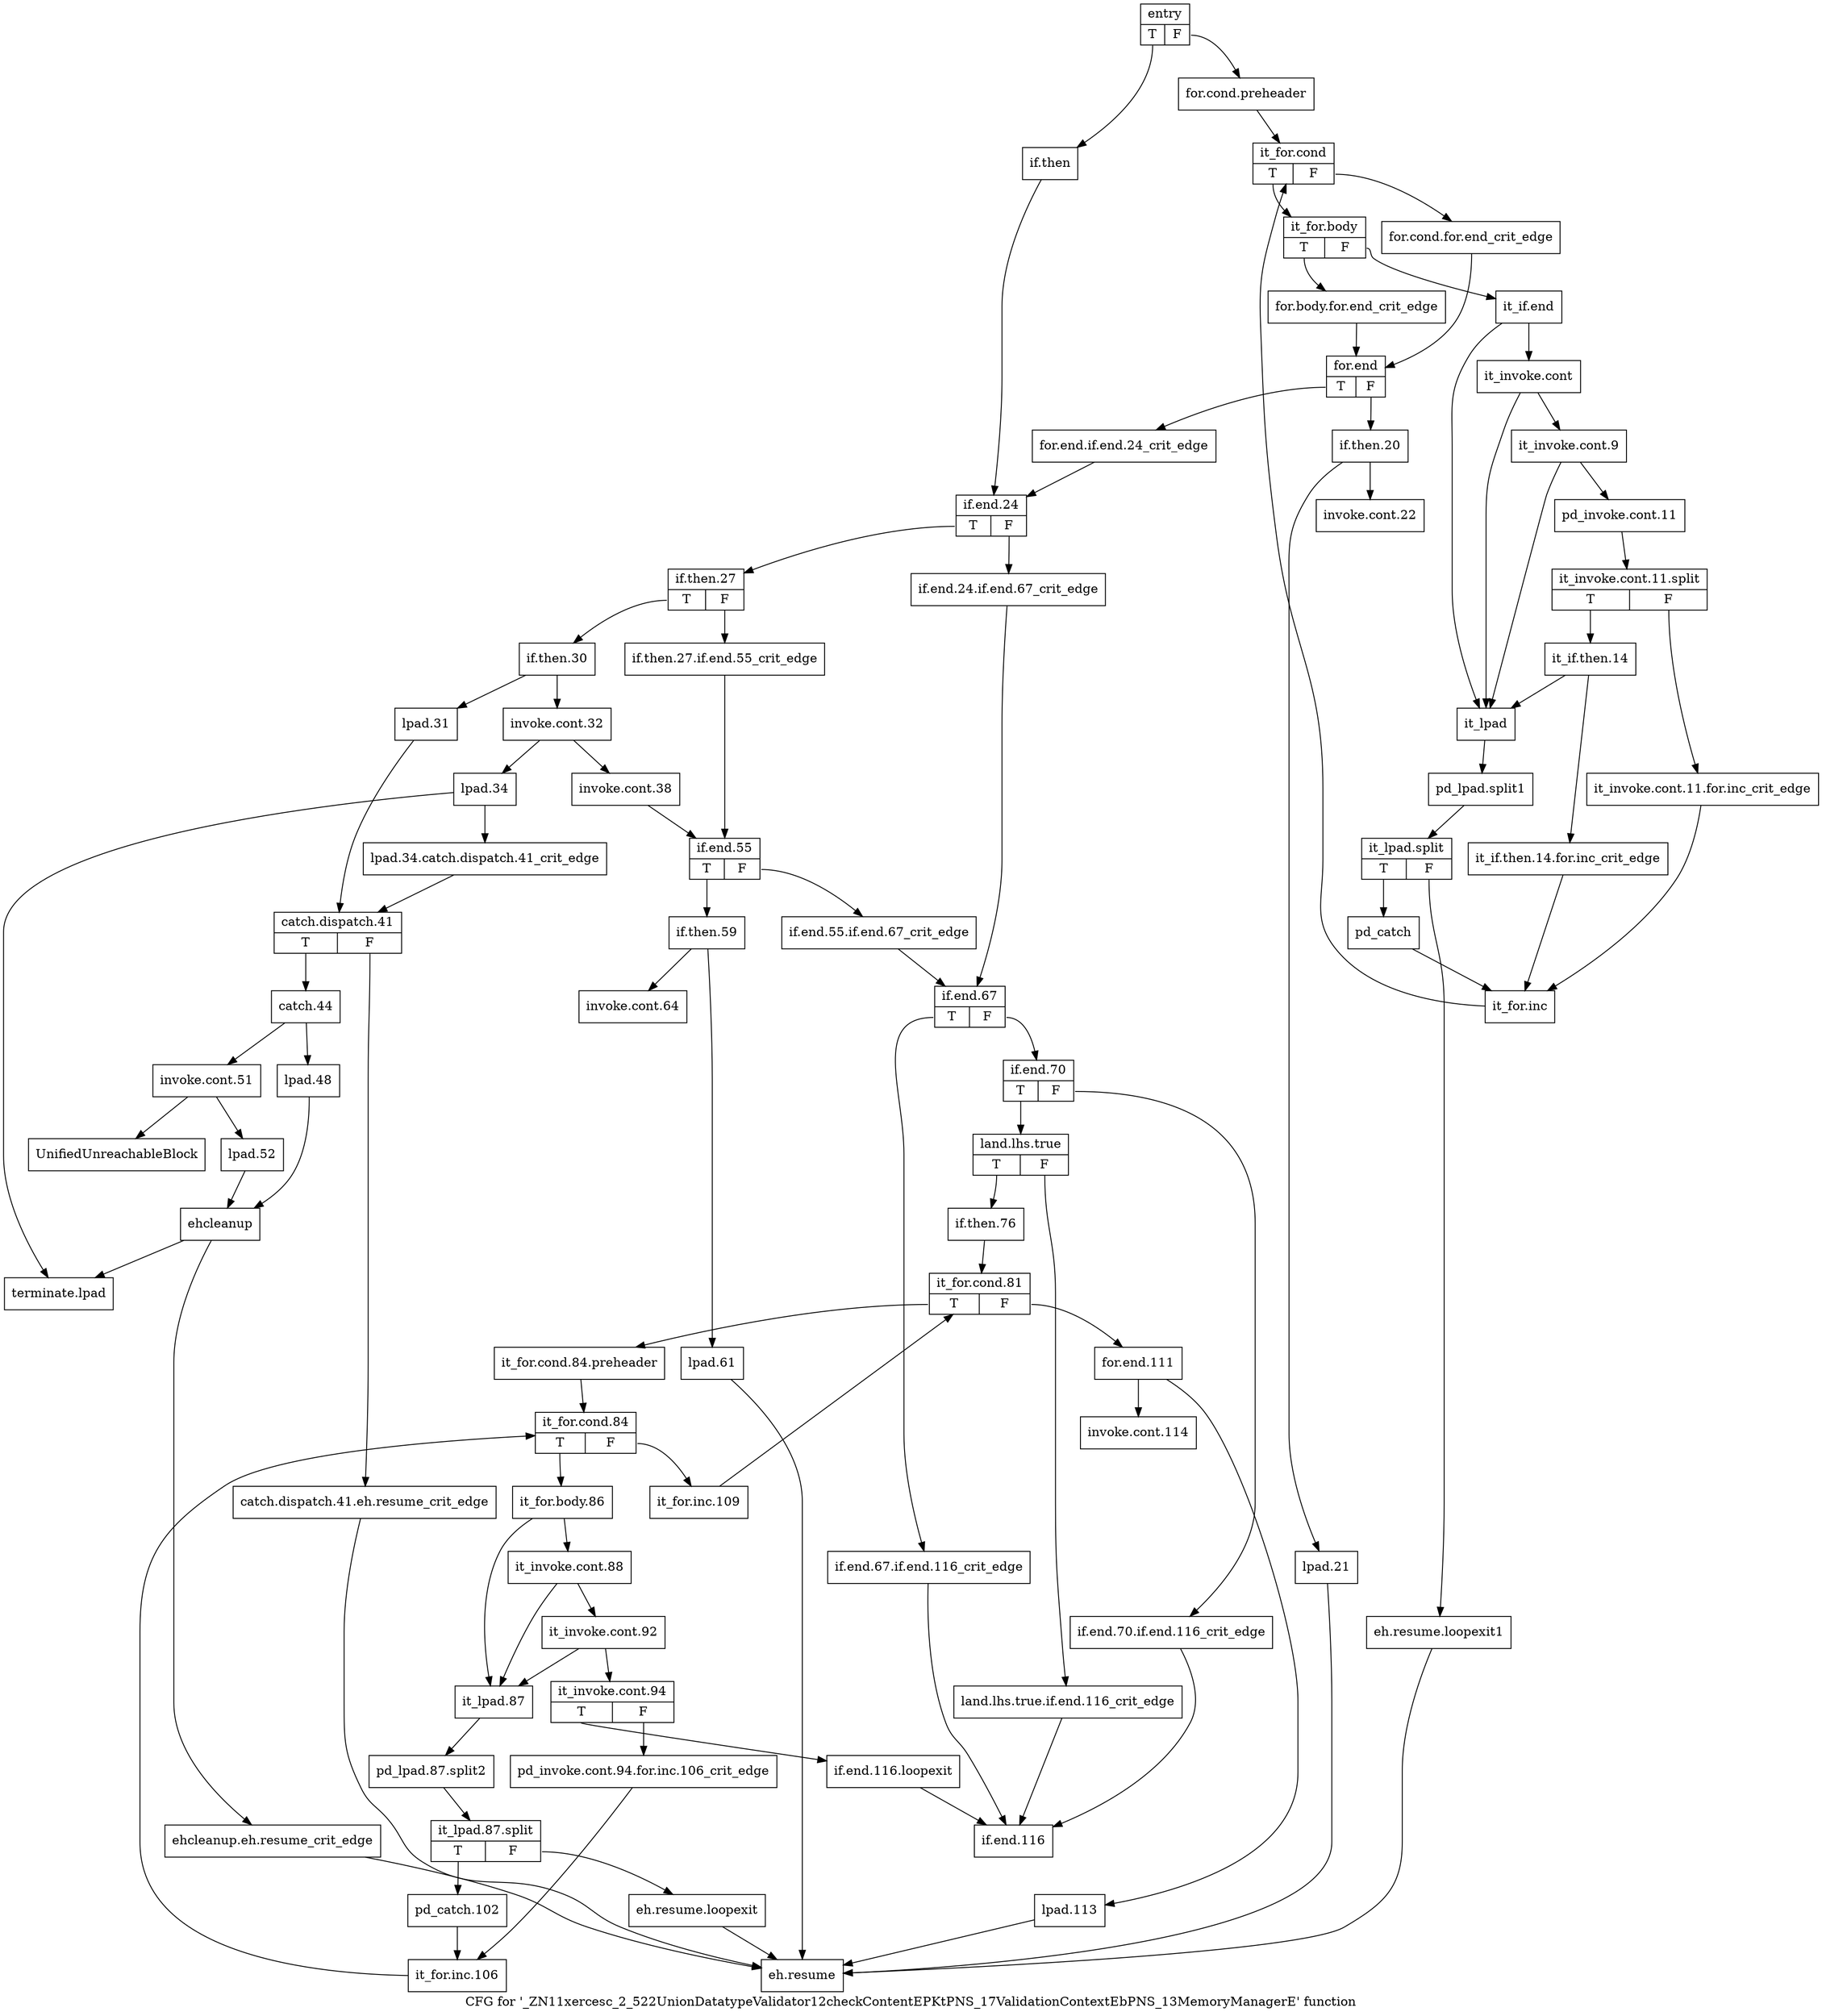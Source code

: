 digraph "CFG for '_ZN11xercesc_2_522UnionDatatypeValidator12checkContentEPKtPNS_17ValidationContextEbPNS_13MemoryManagerE' function" {
	label="CFG for '_ZN11xercesc_2_522UnionDatatypeValidator12checkContentEPKtPNS_17ValidationContextEbPNS_13MemoryManagerE' function";

	Node0x4da2ff0 [shape=record,label="{entry|{<s0>T|<s1>F}}"];
	Node0x4da2ff0:s0 -> Node0x4da3090;
	Node0x4da2ff0:s1 -> Node0x4da3040;
	Node0x4da3040 [shape=record,label="{for.cond.preheader}"];
	Node0x4da3040 -> Node0x4da30e0;
	Node0x4da3090 [shape=record,label="{if.then}"];
	Node0x4da3090 -> Node0x4da4750;
	Node0x4da30e0 [shape=record,label="{it_for.cond|{<s0>T|<s1>F}}"];
	Node0x4da30e0:s0 -> Node0x4d9c000;
	Node0x4da30e0:s1 -> Node0x4d9bfb0;
	Node0x4d9bfb0 [shape=record,label="{for.cond.for.end_crit_edge}"];
	Node0x4d9bfb0 -> Node0x4da45c0;
	Node0x4d9c000 [shape=record,label="{it_for.body|{<s0>T|<s1>F}}"];
	Node0x4d9c000:s0 -> Node0x4da4250;
	Node0x4d9c000:s1 -> Node0x4da42a0;
	Node0x4da4250 [shape=record,label="{for.body.for.end_crit_edge}"];
	Node0x4da4250 -> Node0x4da45c0;
	Node0x4da42a0 [shape=record,label="{it_if.end}"];
	Node0x4da42a0 -> Node0x4da42f0;
	Node0x4da42a0 -> Node0x4da44d0;
	Node0x4da42f0 [shape=record,label="{it_invoke.cont}"];
	Node0x4da42f0 -> Node0x4da4340;
	Node0x4da42f0 -> Node0x4da44d0;
	Node0x4da4340 [shape=record,label="{it_invoke.cont.9}"];
	Node0x4da4340 -> Node0x4da4390;
	Node0x4da4340 -> Node0x4da44d0;
	Node0x4da4390 [shape=record,label="{pd_invoke.cont.11}"];
	Node0x4da4390 -> Node0xb1d7660;
	Node0xb1d7660 [shape=record,label="{it_invoke.cont.11.split|{<s0>T|<s1>F}}"];
	Node0xb1d7660:s0 -> Node0x4da4430;
	Node0xb1d7660:s1 -> Node0x4da43e0;
	Node0x4da43e0 [shape=record,label="{it_invoke.cont.11.for.inc_crit_edge}"];
	Node0x4da43e0 -> Node0x4da4570;
	Node0x4da4430 [shape=record,label="{it_if.then.14}"];
	Node0x4da4430 -> Node0x4da4480;
	Node0x4da4430 -> Node0x4da44d0;
	Node0x4da4480 [shape=record,label="{it_if.then.14.for.inc_crit_edge}"];
	Node0x4da4480 -> Node0x4da4570;
	Node0x4da44d0 [shape=record,label="{it_lpad}"];
	Node0x4da44d0 -> Node0xb1d6df0;
	Node0xb1d6df0 [shape=record,label="{pd_lpad.split1}"];
	Node0xb1d6df0 -> Node0xb1d7160;
	Node0xb1d7160 [shape=record,label="{it_lpad.split|{<s0>T|<s1>F}}"];
	Node0xb1d7160:s0 -> Node0x4da4520;
	Node0xb1d7160:s1 -> Node0x4da5650;
	Node0x4da4520 [shape=record,label="{pd_catch}"];
	Node0x4da4520 -> Node0x4da4570;
	Node0x4da4570 [shape=record,label="{it_for.inc}"];
	Node0x4da4570 -> Node0x4da30e0;
	Node0x4da45c0 [shape=record,label="{for.end|{<s0>T|<s1>F}}"];
	Node0x4da45c0:s0 -> Node0x4da4610;
	Node0x4da45c0:s1 -> Node0x4da4660;
	Node0x4da4610 [shape=record,label="{for.end.if.end.24_crit_edge}"];
	Node0x4da4610 -> Node0x4da4750;
	Node0x4da4660 [shape=record,label="{if.then.20}"];
	Node0x4da4660 -> Node0x4da46b0;
	Node0x4da4660 -> Node0x4da4700;
	Node0x4da46b0 [shape=record,label="{invoke.cont.22}"];
	Node0x4da4700 [shape=record,label="{lpad.21}"];
	Node0x4da4700 -> Node0x4da56a0;
	Node0x4da4750 [shape=record,label="{if.end.24|{<s0>T|<s1>F}}"];
	Node0x4da4750:s0 -> Node0x4da47f0;
	Node0x4da4750:s1 -> Node0x4da47a0;
	Node0x4da47a0 [shape=record,label="{if.end.24.if.end.67_crit_edge}"];
	Node0x4da47a0 -> Node0x4da4e80;
	Node0x4da47f0 [shape=record,label="{if.then.27|{<s0>T|<s1>F}}"];
	Node0x4da47f0:s0 -> Node0x4da4890;
	Node0x4da47f0:s1 -> Node0x4da4840;
	Node0x4da4840 [shape=record,label="{if.then.27.if.end.55_crit_edge}"];
	Node0x4da4840 -> Node0x4da4cf0;
	Node0x4da4890 [shape=record,label="{if.then.30}"];
	Node0x4da4890 -> Node0x4da48e0;
	Node0x4da4890 -> Node0x4da4980;
	Node0x4da48e0 [shape=record,label="{invoke.cont.32}"];
	Node0x4da48e0 -> Node0x4da4930;
	Node0x4da48e0 -> Node0x4da49d0;
	Node0x4da4930 [shape=record,label="{invoke.cont.38}"];
	Node0x4da4930 -> Node0x4da4cf0;
	Node0x4da4980 [shape=record,label="{lpad.31}"];
	Node0x4da4980 -> Node0x4da4a70;
	Node0x4da49d0 [shape=record,label="{lpad.34}"];
	Node0x4da49d0 -> Node0x4da4a20;
	Node0x4da49d0 -> Node0x4da56f0;
	Node0x4da4a20 [shape=record,label="{lpad.34.catch.dispatch.41_crit_edge}"];
	Node0x4da4a20 -> Node0x4da4a70;
	Node0x4da4a70 [shape=record,label="{catch.dispatch.41|{<s0>T|<s1>F}}"];
	Node0x4da4a70:s0 -> Node0x4da4b10;
	Node0x4da4a70:s1 -> Node0x4da4ac0;
	Node0x4da4ac0 [shape=record,label="{catch.dispatch.41.eh.resume_crit_edge}"];
	Node0x4da4ac0 -> Node0x4da56a0;
	Node0x4da4b10 [shape=record,label="{catch.44}"];
	Node0x4da4b10 -> Node0x4da4b60;
	Node0x4da4b10 -> Node0x4da4bb0;
	Node0x4da4b60 [shape=record,label="{invoke.cont.51}"];
	Node0x4da4b60 -> Node0x4da5740;
	Node0x4da4b60 -> Node0x4da4c00;
	Node0x4da4bb0 [shape=record,label="{lpad.48}"];
	Node0x4da4bb0 -> Node0x4da4c50;
	Node0x4da4c00 [shape=record,label="{lpad.52}"];
	Node0x4da4c00 -> Node0x4da4c50;
	Node0x4da4c50 [shape=record,label="{ehcleanup}"];
	Node0x4da4c50 -> Node0x4da4ca0;
	Node0x4da4c50 -> Node0x4da56f0;
	Node0x4da4ca0 [shape=record,label="{ehcleanup.eh.resume_crit_edge}"];
	Node0x4da4ca0 -> Node0x4da56a0;
	Node0x4da4cf0 [shape=record,label="{if.end.55|{<s0>T|<s1>F}}"];
	Node0x4da4cf0:s0 -> Node0x4da4d90;
	Node0x4da4cf0:s1 -> Node0x4da4d40;
	Node0x4da4d40 [shape=record,label="{if.end.55.if.end.67_crit_edge}"];
	Node0x4da4d40 -> Node0x4da4e80;
	Node0x4da4d90 [shape=record,label="{if.then.59}"];
	Node0x4da4d90 -> Node0x4da4de0;
	Node0x4da4d90 -> Node0x4da4e30;
	Node0x4da4de0 [shape=record,label="{invoke.cont.64}"];
	Node0x4da4e30 [shape=record,label="{lpad.61}"];
	Node0x4da4e30 -> Node0x4da56a0;
	Node0x4da4e80 [shape=record,label="{if.end.67|{<s0>T|<s1>F}}"];
	Node0x4da4e80:s0 -> Node0x4da4ed0;
	Node0x4da4e80:s1 -> Node0x4da4f20;
	Node0x4da4ed0 [shape=record,label="{if.end.67.if.end.116_crit_edge}"];
	Node0x4da4ed0 -> Node0x4da55b0;
	Node0x4da4f20 [shape=record,label="{if.end.70|{<s0>T|<s1>F}}"];
	Node0x4da4f20:s0 -> Node0x4da4fc0;
	Node0x4da4f20:s1 -> Node0x4da4f70;
	Node0x4da4f70 [shape=record,label="{if.end.70.if.end.116_crit_edge}"];
	Node0x4da4f70 -> Node0x4da55b0;
	Node0x4da4fc0 [shape=record,label="{land.lhs.true|{<s0>T|<s1>F}}"];
	Node0x4da4fc0:s0 -> Node0x4da5060;
	Node0x4da4fc0:s1 -> Node0x4da5010;
	Node0x4da5010 [shape=record,label="{land.lhs.true.if.end.116_crit_edge}"];
	Node0x4da5010 -> Node0x4da55b0;
	Node0x4da5060 [shape=record,label="{if.then.76}"];
	Node0x4da5060 -> Node0x4da50b0;
	Node0x4da50b0 [shape=record,label="{it_for.cond.81|{<s0>T|<s1>F}}"];
	Node0x4da50b0:s0 -> Node0x4da5100;
	Node0x4da50b0:s1 -> Node0x4da5470;
	Node0x4da5100 [shape=record,label="{it_for.cond.84.preheader}"];
	Node0x4da5100 -> Node0x4da5150;
	Node0x4da5150 [shape=record,label="{it_for.cond.84|{<s0>T|<s1>F}}"];
	Node0x4da5150:s0 -> Node0x4da51a0;
	Node0x4da5150:s1 -> Node0x4da5420;
	Node0x4da51a0 [shape=record,label="{it_for.body.86}"];
	Node0x4da51a0 -> Node0x4da51f0;
	Node0x4da51a0 -> Node0x4da5330;
	Node0x4da51f0 [shape=record,label="{it_invoke.cont.88}"];
	Node0x4da51f0 -> Node0x4da5240;
	Node0x4da51f0 -> Node0x4da5330;
	Node0x4da5240 [shape=record,label="{it_invoke.cont.92}"];
	Node0x4da5240 -> Node0x4da5290;
	Node0x4da5240 -> Node0x4da5330;
	Node0x4da5290 [shape=record,label="{it_invoke.cont.94|{<s0>T|<s1>F}}"];
	Node0x4da5290:s0 -> Node0x4da5560;
	Node0x4da5290:s1 -> Node0x4da52e0;
	Node0x4da52e0 [shape=record,label="{pd_invoke.cont.94.for.inc.106_crit_edge}"];
	Node0x4da52e0 -> Node0x4da53d0;
	Node0x4da5330 [shape=record,label="{it_lpad.87}"];
	Node0x4da5330 -> Node0xb19c460;
	Node0xb19c460 [shape=record,label="{pd_lpad.87.split2}"];
	Node0xb19c460 -> Node0xb1d6c10;
	Node0xb1d6c10 [shape=record,label="{it_lpad.87.split|{<s0>T|<s1>F}}"];
	Node0xb1d6c10:s0 -> Node0x4da5380;
	Node0xb1d6c10:s1 -> Node0x4da5600;
	Node0x4da5380 [shape=record,label="{pd_catch.102}"];
	Node0x4da5380 -> Node0x4da53d0;
	Node0x4da53d0 [shape=record,label="{it_for.inc.106}"];
	Node0x4da53d0 -> Node0x4da5150;
	Node0x4da5420 [shape=record,label="{it_for.inc.109}"];
	Node0x4da5420 -> Node0x4da50b0;
	Node0x4da5470 [shape=record,label="{for.end.111}"];
	Node0x4da5470 -> Node0x4da54c0;
	Node0x4da5470 -> Node0x4da5510;
	Node0x4da54c0 [shape=record,label="{invoke.cont.114}"];
	Node0x4da5510 [shape=record,label="{lpad.113}"];
	Node0x4da5510 -> Node0x4da56a0;
	Node0x4da5560 [shape=record,label="{if.end.116.loopexit}"];
	Node0x4da5560 -> Node0x4da55b0;
	Node0x4da55b0 [shape=record,label="{if.end.116}"];
	Node0x4da5600 [shape=record,label="{eh.resume.loopexit}"];
	Node0x4da5600 -> Node0x4da56a0;
	Node0x4da5650 [shape=record,label="{eh.resume.loopexit1}"];
	Node0x4da5650 -> Node0x4da56a0;
	Node0x4da56a0 [shape=record,label="{eh.resume}"];
	Node0x4da56f0 [shape=record,label="{terminate.lpad}"];
	Node0x4da5740 [shape=record,label="{UnifiedUnreachableBlock}"];
}
